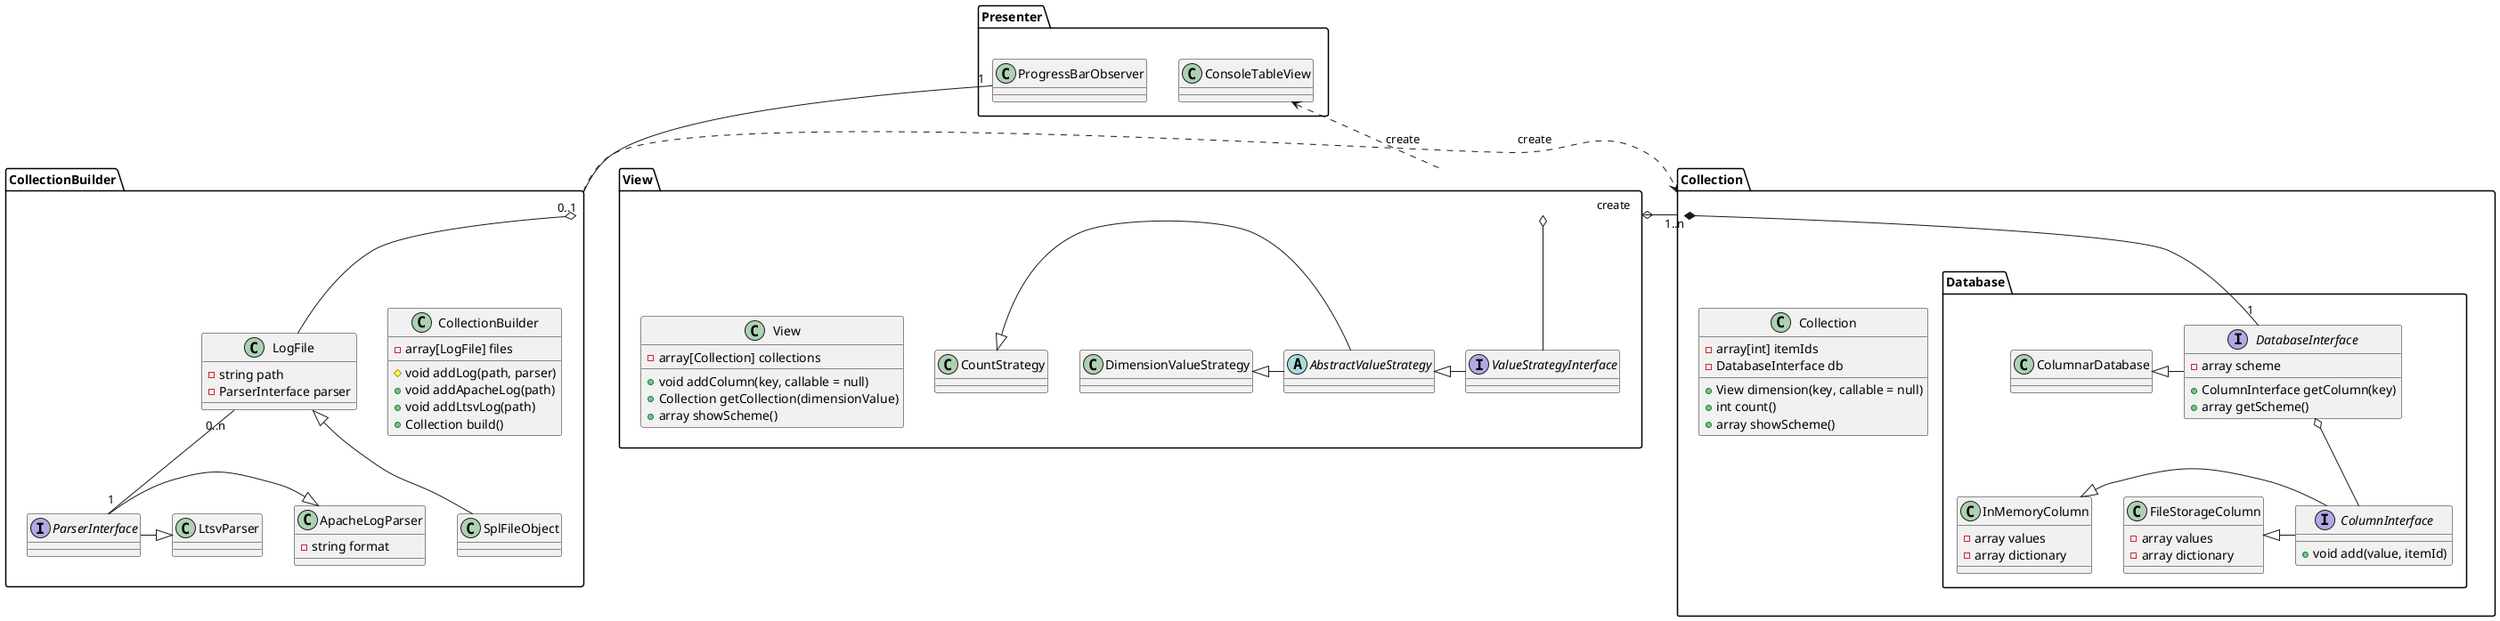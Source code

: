 @startuml
package CollectionBuilder {
  class CollectionBuilder {
    - array[LogFile] files

    # void addLog(path, parser)
    + void addApacheLog(path)
    + void addLtsvLog(path)
    + Collection build()
  }

  class LogFile {
    - string path
    - ParserInterface parser
  }

  class SplFileObject {
  }

  interface ParserInterface {
  }

  class ApacheLogParser {
    - string format
  }

  class LtsvParser {
  }
}

package Collection {
  class Collection {
    - array[int] itemIds
    - DatabaseInterface db

    + View dimension(key, callable = null)
    + int count()
    + array showScheme()
  }

  package Database {
    class ColumnarDatabase {
    }

    interface DatabaseInterface {
      - array scheme
      + ColumnInterface getColumn(key)
      + array getScheme()
    }

    class FileStorageColumn {
      - array values
      - array dictionary
    }

    class InMemoryColumn {
      - array values
      - array dictionary
    }

    interface ColumnInterface {
      + void add(value, itemId)
    }
  }
}

package View {
  class View {
    - array[Collection] collections

    + void addColumn(key, callable = null)
    + Collection getCollection(dimensionValue)
    + array showScheme()
  }

  interface ValueStrategyInterface {
  }

  abstract class AbstractValueStrategy {
  }

  class DimensionValueStrategy {
  }

  class CountStrategy {
  }
}

package Presenter {
  class ProgressBarObserver {
  }

  class ConsoleTableView {
  }
}

LogFile "0..n" -- "1" ParserInterface
LogFile <|-- SplFileObject
View o- Collection : create
View o-- ValueStrategyInterface
CollectionBuilder .> Collection : create
CollectionBuilder o-- LogFile
Collection "1..n" *-- "1" DatabaseInterface
ApacheLogParser <|- ParserInterface
LtsvParser <|- ParserInterface
ColumnarDatabase <|- DatabaseInterface
FileStorageColumn <|- ColumnInterface
InMemoryColumn <|- ColumnInterface
DatabaseInterface o-- ColumnInterface
AbstractValueStrategy <|- ValueStrategyInterface
DimensionValueStrategy <|- AbstractValueStrategy
CountStrategy <|- AbstractValueStrategy
ProgressBarObserver "1" -- "0..1" CollectionBuilder
ConsoleTableView <.. View : create
@enduml
